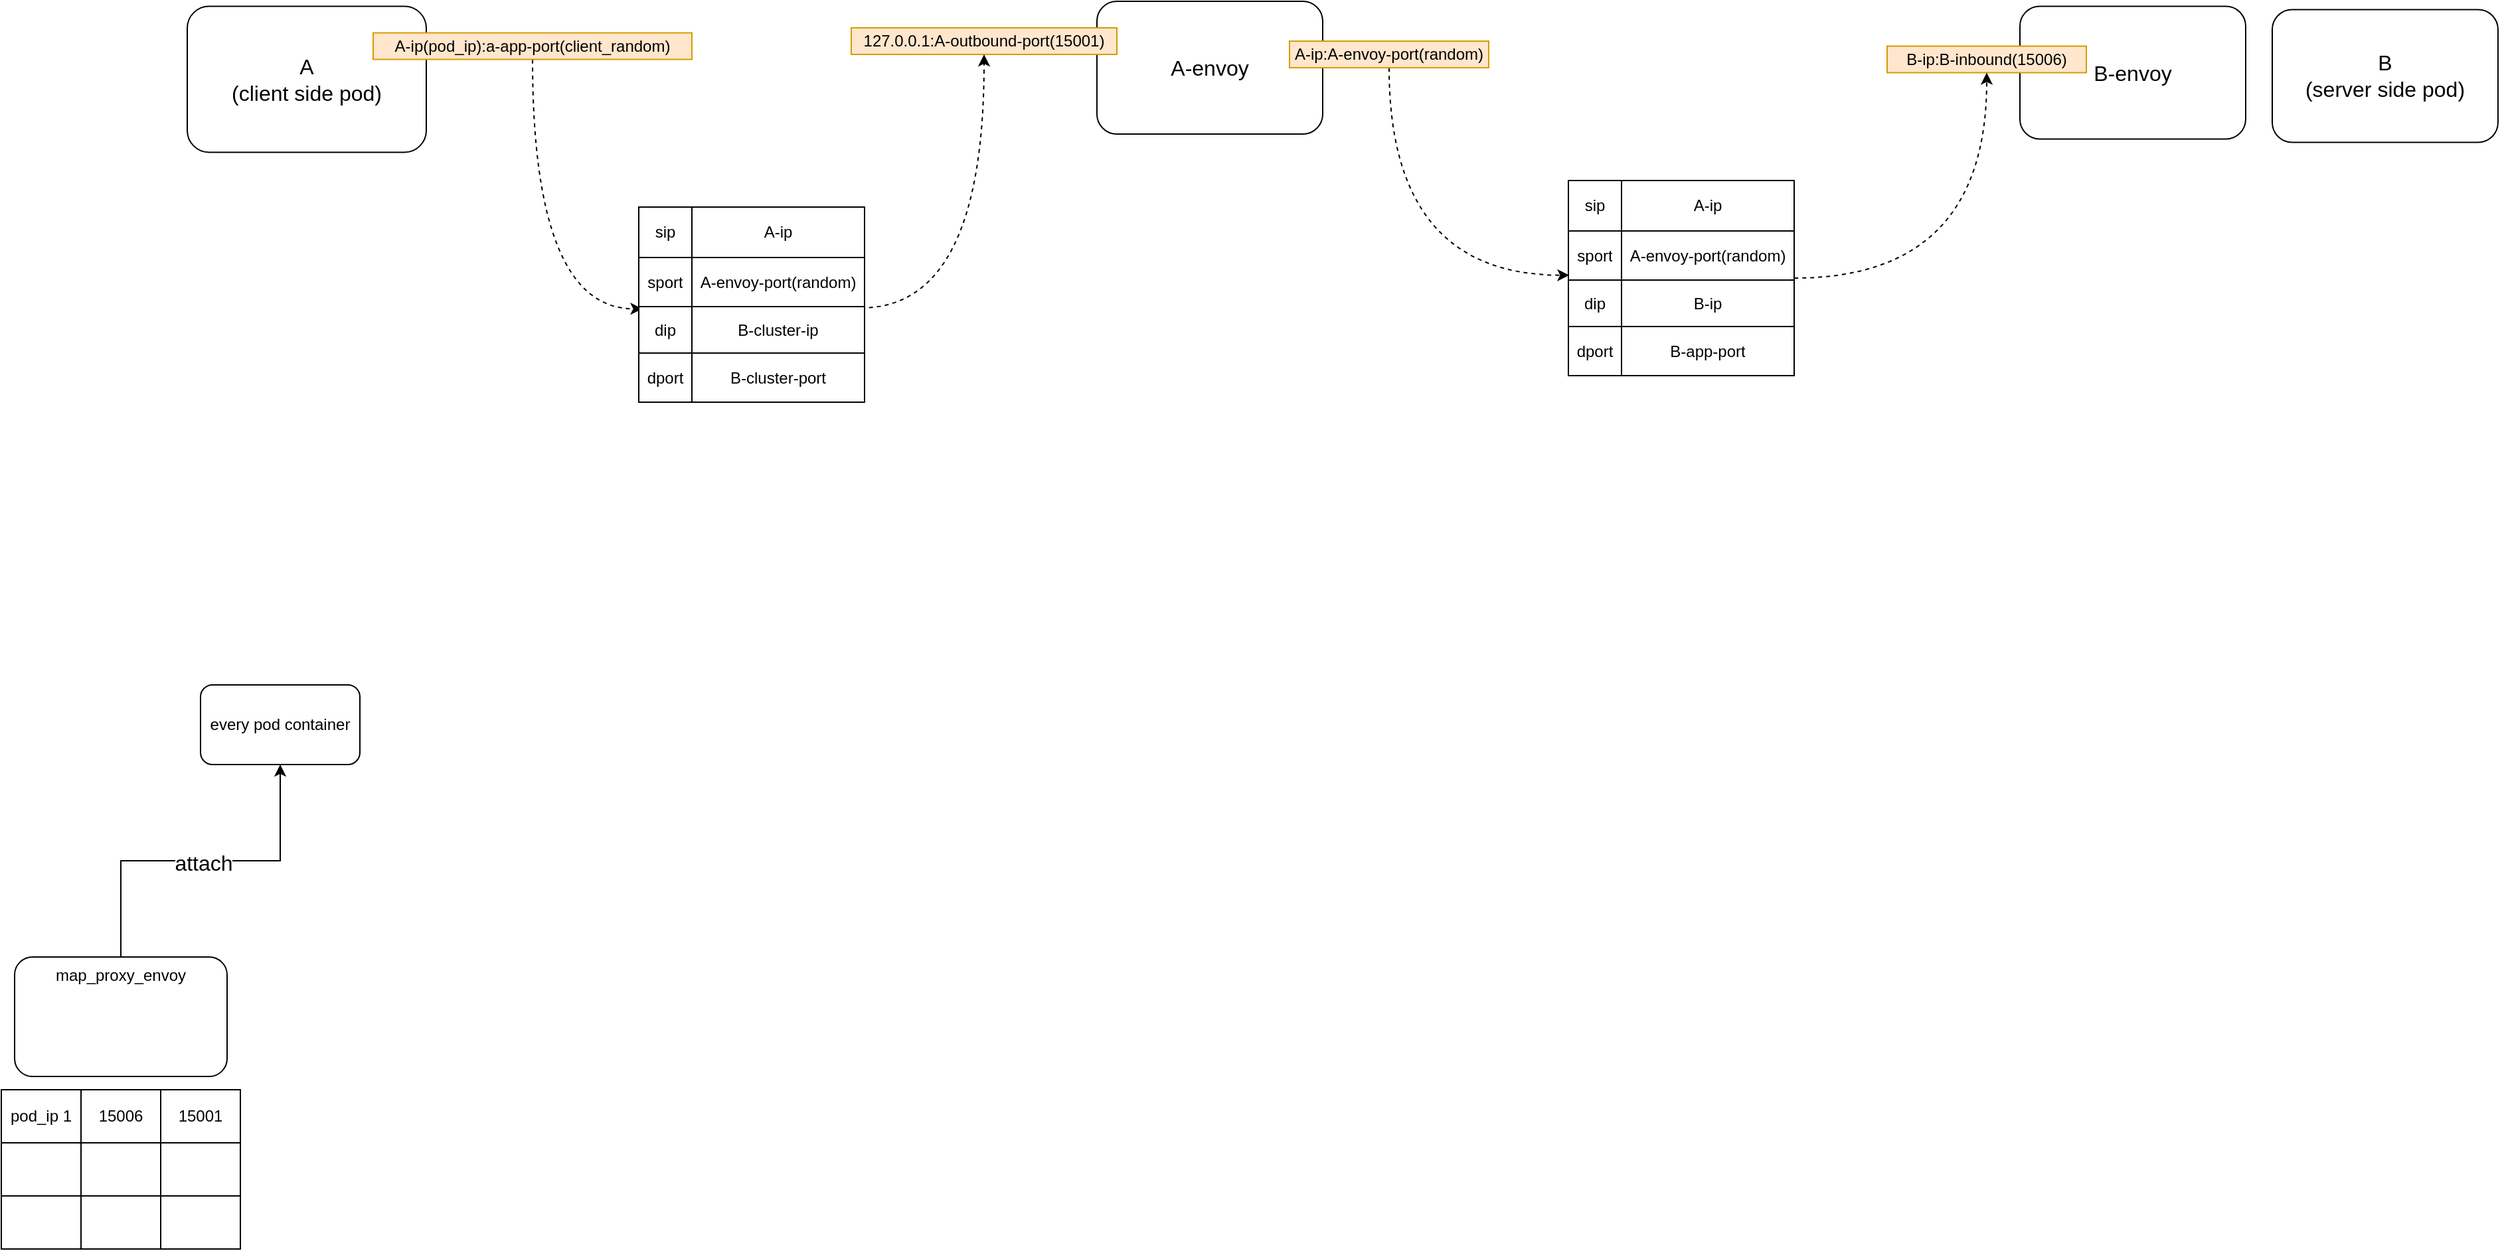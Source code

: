 <mxfile version="14.4.2" type="github">
  <diagram id="WjnGfr5tVi61NtXpP59C" name="Page-1">
    <mxGraphModel dx="782" dy="475" grid="1" gridSize="10" guides="1" tooltips="1" connect="1" arrows="1" fold="1" page="1" pageScale="1" pageWidth="850" pageHeight="1100" math="0" shadow="0">
      <root>
        <mxCell id="0" />
        <mxCell id="1" parent="0" />
        <mxCell id="U9tyx0Pv49cAf20qMsl--39" value="A-envoy" style="rounded=1;whiteSpace=wrap;html=1;fontSize=16;" vertex="1" parent="1">
          <mxGeometry x="1055" y="95" width="170" height="100" as="geometry" />
        </mxCell>
        <mxCell id="U9tyx0Pv49cAf20qMsl--1" value="every pod container" style="rounded=1;whiteSpace=wrap;html=1;" vertex="1" parent="1">
          <mxGeometry x="380" y="610" width="120" height="60" as="geometry" />
        </mxCell>
        <mxCell id="U9tyx0Pv49cAf20qMsl--3" style="edgeStyle=orthogonalEdgeStyle;rounded=0;orthogonalLoop=1;jettySize=auto;html=1;entryX=0.5;entryY=1;entryDx=0;entryDy=0;exitX=0.5;exitY=0;exitDx=0;exitDy=0;" edge="1" parent="1" source="U9tyx0Pv49cAf20qMsl--5" target="U9tyx0Pv49cAf20qMsl--1">
          <mxGeometry relative="1" as="geometry">
            <mxPoint x="290" y="785" as="sourcePoint" />
          </mxGeometry>
        </mxCell>
        <mxCell id="U9tyx0Pv49cAf20qMsl--4" value="attach" style="edgeLabel;html=1;align=center;verticalAlign=middle;resizable=0;points=[];fontSize=16;" vertex="1" connectable="0" parent="U9tyx0Pv49cAf20qMsl--3">
          <mxGeometry x="0.257" y="-1" relative="1" as="geometry">
            <mxPoint x="-32" as="offset" />
          </mxGeometry>
        </mxCell>
        <mxCell id="U9tyx0Pv49cAf20qMsl--5" value="map_proxy_envoy" style="rounded=1;whiteSpace=wrap;html=1;verticalAlign=top;" vertex="1" parent="1">
          <mxGeometry x="240" y="815" width="160" height="90" as="geometry" />
        </mxCell>
        <mxCell id="U9tyx0Pv49cAf20qMsl--21" value="" style="shape=table;html=1;whiteSpace=wrap;startSize=0;container=1;collapsible=0;childLayout=tableLayout;" vertex="1" parent="1">
          <mxGeometry x="230" y="915" width="180" height="120" as="geometry" />
        </mxCell>
        <mxCell id="U9tyx0Pv49cAf20qMsl--22" value="" style="shape=partialRectangle;html=1;whiteSpace=wrap;collapsible=0;dropTarget=0;pointerEvents=0;fillColor=none;top=0;left=0;bottom=0;right=0;points=[[0,0.5],[1,0.5]];portConstraint=eastwest;" vertex="1" parent="U9tyx0Pv49cAf20qMsl--21">
          <mxGeometry width="180" height="40" as="geometry" />
        </mxCell>
        <mxCell id="U9tyx0Pv49cAf20qMsl--23" value="pod_ip 1" style="shape=partialRectangle;html=1;whiteSpace=wrap;connectable=0;overflow=hidden;fillColor=none;top=0;left=0;bottom=0;right=0;" vertex="1" parent="U9tyx0Pv49cAf20qMsl--22">
          <mxGeometry width="60" height="40" as="geometry" />
        </mxCell>
        <mxCell id="U9tyx0Pv49cAf20qMsl--24" value="15006" style="shape=partialRectangle;html=1;whiteSpace=wrap;connectable=0;overflow=hidden;fillColor=none;top=0;left=0;bottom=0;right=0;" vertex="1" parent="U9tyx0Pv49cAf20qMsl--22">
          <mxGeometry x="60" width="60" height="40" as="geometry" />
        </mxCell>
        <mxCell id="U9tyx0Pv49cAf20qMsl--25" value="15001" style="shape=partialRectangle;html=1;whiteSpace=wrap;connectable=0;overflow=hidden;fillColor=none;top=0;left=0;bottom=0;right=0;" vertex="1" parent="U9tyx0Pv49cAf20qMsl--22">
          <mxGeometry x="120" width="60" height="40" as="geometry" />
        </mxCell>
        <mxCell id="U9tyx0Pv49cAf20qMsl--26" value="" style="shape=partialRectangle;html=1;whiteSpace=wrap;collapsible=0;dropTarget=0;pointerEvents=0;fillColor=none;top=0;left=0;bottom=0;right=0;points=[[0,0.5],[1,0.5]];portConstraint=eastwest;" vertex="1" parent="U9tyx0Pv49cAf20qMsl--21">
          <mxGeometry y="40" width="180" height="40" as="geometry" />
        </mxCell>
        <mxCell id="U9tyx0Pv49cAf20qMsl--27" value="" style="shape=partialRectangle;html=1;whiteSpace=wrap;connectable=0;overflow=hidden;fillColor=none;top=0;left=0;bottom=0;right=0;" vertex="1" parent="U9tyx0Pv49cAf20qMsl--26">
          <mxGeometry width="60" height="40" as="geometry" />
        </mxCell>
        <mxCell id="U9tyx0Pv49cAf20qMsl--28" value="" style="shape=partialRectangle;html=1;whiteSpace=wrap;connectable=0;overflow=hidden;fillColor=none;top=0;left=0;bottom=0;right=0;" vertex="1" parent="U9tyx0Pv49cAf20qMsl--26">
          <mxGeometry x="60" width="60" height="40" as="geometry" />
        </mxCell>
        <mxCell id="U9tyx0Pv49cAf20qMsl--29" value="" style="shape=partialRectangle;html=1;whiteSpace=wrap;connectable=0;overflow=hidden;fillColor=none;top=0;left=0;bottom=0;right=0;" vertex="1" parent="U9tyx0Pv49cAf20qMsl--26">
          <mxGeometry x="120" width="60" height="40" as="geometry" />
        </mxCell>
        <mxCell id="U9tyx0Pv49cAf20qMsl--30" value="" style="shape=partialRectangle;html=1;whiteSpace=wrap;collapsible=0;dropTarget=0;pointerEvents=0;fillColor=none;top=0;left=0;bottom=0;right=0;points=[[0,0.5],[1,0.5]];portConstraint=eastwest;" vertex="1" parent="U9tyx0Pv49cAf20qMsl--21">
          <mxGeometry y="80" width="180" height="40" as="geometry" />
        </mxCell>
        <mxCell id="U9tyx0Pv49cAf20qMsl--31" value="" style="shape=partialRectangle;html=1;whiteSpace=wrap;connectable=0;overflow=hidden;fillColor=none;top=0;left=0;bottom=0;right=0;" vertex="1" parent="U9tyx0Pv49cAf20qMsl--30">
          <mxGeometry width="60" height="40" as="geometry" />
        </mxCell>
        <mxCell id="U9tyx0Pv49cAf20qMsl--32" value="" style="shape=partialRectangle;html=1;whiteSpace=wrap;connectable=0;overflow=hidden;fillColor=none;top=0;left=0;bottom=0;right=0;" vertex="1" parent="U9tyx0Pv49cAf20qMsl--30">
          <mxGeometry x="60" width="60" height="40" as="geometry" />
        </mxCell>
        <mxCell id="U9tyx0Pv49cAf20qMsl--33" value="" style="shape=partialRectangle;html=1;whiteSpace=wrap;connectable=0;overflow=hidden;fillColor=none;top=0;left=0;bottom=0;right=0;" vertex="1" parent="U9tyx0Pv49cAf20qMsl--30">
          <mxGeometry x="120" width="60" height="40" as="geometry" />
        </mxCell>
        <mxCell id="U9tyx0Pv49cAf20qMsl--34" value="A&lt;br&gt;(client side pod)" style="rounded=1;whiteSpace=wrap;html=1;fontSize=16;" vertex="1" parent="1">
          <mxGeometry x="370" y="98.75" width="180" height="110" as="geometry" />
        </mxCell>
        <mxCell id="U9tyx0Pv49cAf20qMsl--35" value="B&lt;br&gt;(server side pod)" style="rounded=1;whiteSpace=wrap;html=1;fontSize=16;" vertex="1" parent="1">
          <mxGeometry x="1940" y="101.25" width="170" height="100" as="geometry" />
        </mxCell>
        <mxCell id="U9tyx0Pv49cAf20qMsl--72" style="edgeStyle=orthogonalEdgeStyle;curved=1;rounded=0;orthogonalLoop=1;jettySize=auto;html=1;entryX=0.016;entryY=0.048;entryDx=0;entryDy=0;entryPerimeter=0;dashed=1;fontSize=12;" edge="1" parent="1" source="U9tyx0Pv49cAf20qMsl--36" target="U9tyx0Pv49cAf20qMsl--66">
          <mxGeometry relative="1" as="geometry" />
        </mxCell>
        <mxCell id="U9tyx0Pv49cAf20qMsl--36" value="A-ip(pod_ip):a-app-port(client_random)" style="text;html=1;strokeColor=#d79b00;fillColor=#ffe6cc;align=center;verticalAlign=middle;whiteSpace=wrap;rounded=0;fontSize=12;" vertex="1" parent="1">
          <mxGeometry x="510" y="118.75" width="240" height="20" as="geometry" />
        </mxCell>
        <mxCell id="U9tyx0Pv49cAf20qMsl--38" value="127.0.0.1:A-outbound-port(15001)" style="text;html=1;strokeColor=#d79b00;fillColor=#ffe6cc;align=center;verticalAlign=middle;whiteSpace=wrap;rounded=0;fontSize=12;" vertex="1" parent="1">
          <mxGeometry x="870" y="115" width="200" height="20" as="geometry" />
        </mxCell>
        <mxCell id="U9tyx0Pv49cAf20qMsl--40" value="B-envoy" style="rounded=1;whiteSpace=wrap;html=1;fontSize=16;" vertex="1" parent="1">
          <mxGeometry x="1750" y="98.75" width="170" height="100" as="geometry" />
        </mxCell>
        <mxCell id="U9tyx0Pv49cAf20qMsl--41" value="B-ip:B-inbound(15006)" style="text;html=1;strokeColor=#d79b00;fillColor=#ffe6cc;align=center;verticalAlign=middle;whiteSpace=wrap;rounded=0;fontSize=12;" vertex="1" parent="1">
          <mxGeometry x="1650" y="128.75" width="150" height="20" as="geometry" />
        </mxCell>
        <mxCell id="U9tyx0Pv49cAf20qMsl--56" style="edgeStyle=orthogonalEdgeStyle;rounded=0;orthogonalLoop=1;jettySize=auto;html=1;entryX=0.004;entryY=-0.105;entryDx=0;entryDy=0;entryPerimeter=0;fontSize=12;dashed=1;curved=1;" edge="1" parent="1" source="U9tyx0Pv49cAf20qMsl--42" target="U9tyx0Pv49cAf20qMsl--50">
          <mxGeometry relative="1" as="geometry" />
        </mxCell>
        <mxCell id="U9tyx0Pv49cAf20qMsl--42" value="A-ip:A-envoy-port(random)" style="text;html=1;strokeColor=#d79b00;fillColor=#ffe6cc;align=center;verticalAlign=middle;whiteSpace=wrap;rounded=0;fontSize=12;" vertex="1" parent="1">
          <mxGeometry x="1200" y="125" width="150" height="20" as="geometry" />
        </mxCell>
        <mxCell id="U9tyx0Pv49cAf20qMsl--57" style="edgeStyle=orthogonalEdgeStyle;curved=1;rounded=0;orthogonalLoop=1;jettySize=auto;html=1;entryX=0.5;entryY=1;entryDx=0;entryDy=0;dashed=1;fontSize=12;" edge="1" parent="1" source="U9tyx0Pv49cAf20qMsl--43" target="U9tyx0Pv49cAf20qMsl--41">
          <mxGeometry relative="1" as="geometry" />
        </mxCell>
        <mxCell id="U9tyx0Pv49cAf20qMsl--43" value="" style="shape=table;html=1;whiteSpace=wrap;startSize=0;container=1;collapsible=0;childLayout=tableLayout;" vertex="1" parent="1">
          <mxGeometry x="1410" y="230" width="170" height="147" as="geometry" />
        </mxCell>
        <mxCell id="U9tyx0Pv49cAf20qMsl--44" value="" style="shape=partialRectangle;html=1;whiteSpace=wrap;collapsible=0;dropTarget=0;pointerEvents=0;fillColor=none;top=0;left=0;bottom=0;right=0;points=[[0,0.5],[1,0.5]];portConstraint=eastwest;" vertex="1" parent="U9tyx0Pv49cAf20qMsl--43">
          <mxGeometry width="170" height="38" as="geometry" />
        </mxCell>
        <mxCell id="U9tyx0Pv49cAf20qMsl--45" value="sip" style="shape=partialRectangle;html=1;whiteSpace=wrap;connectable=0;overflow=hidden;fillColor=none;top=0;left=0;bottom=0;right=0;" vertex="1" parent="U9tyx0Pv49cAf20qMsl--44">
          <mxGeometry width="40" height="38" as="geometry" />
        </mxCell>
        <mxCell id="U9tyx0Pv49cAf20qMsl--46" value="A-ip" style="shape=partialRectangle;html=1;whiteSpace=wrap;connectable=0;overflow=hidden;fillColor=none;top=0;left=0;bottom=0;right=0;" vertex="1" parent="U9tyx0Pv49cAf20qMsl--44">
          <mxGeometry x="40" width="130" height="38" as="geometry" />
        </mxCell>
        <mxCell id="U9tyx0Pv49cAf20qMsl--47" value="" style="shape=partialRectangle;html=1;whiteSpace=wrap;collapsible=0;dropTarget=0;pointerEvents=0;fillColor=none;top=0;left=0;bottom=0;right=0;points=[[0,0.5],[1,0.5]];portConstraint=eastwest;" vertex="1" parent="U9tyx0Pv49cAf20qMsl--43">
          <mxGeometry y="38" width="170" height="37" as="geometry" />
        </mxCell>
        <mxCell id="U9tyx0Pv49cAf20qMsl--48" value="sport" style="shape=partialRectangle;html=1;whiteSpace=wrap;connectable=0;overflow=hidden;fillColor=none;top=0;left=0;bottom=0;right=0;" vertex="1" parent="U9tyx0Pv49cAf20qMsl--47">
          <mxGeometry width="40" height="37" as="geometry" />
        </mxCell>
        <mxCell id="U9tyx0Pv49cAf20qMsl--49" value="A-envoy-port(random)" style="shape=partialRectangle;html=1;whiteSpace=wrap;connectable=0;overflow=hidden;fillColor=none;top=0;left=0;bottom=0;right=0;" vertex="1" parent="U9tyx0Pv49cAf20qMsl--47">
          <mxGeometry x="40" width="130" height="37" as="geometry" />
        </mxCell>
        <mxCell id="U9tyx0Pv49cAf20qMsl--50" value="" style="shape=partialRectangle;html=1;whiteSpace=wrap;collapsible=0;dropTarget=0;pointerEvents=0;fillColor=none;top=0;left=0;bottom=0;right=0;points=[[0,0.5],[1,0.5]];portConstraint=eastwest;" vertex="1" parent="U9tyx0Pv49cAf20qMsl--43">
          <mxGeometry y="75" width="170" height="35" as="geometry" />
        </mxCell>
        <mxCell id="U9tyx0Pv49cAf20qMsl--51" value="dip" style="shape=partialRectangle;html=1;whiteSpace=wrap;connectable=0;overflow=hidden;fillColor=none;top=0;left=0;bottom=0;right=0;" vertex="1" parent="U9tyx0Pv49cAf20qMsl--50">
          <mxGeometry width="40" height="35" as="geometry" />
        </mxCell>
        <mxCell id="U9tyx0Pv49cAf20qMsl--52" value="B-ip" style="shape=partialRectangle;html=1;whiteSpace=wrap;connectable=0;overflow=hidden;fillColor=none;top=0;left=0;bottom=0;right=0;" vertex="1" parent="U9tyx0Pv49cAf20qMsl--50">
          <mxGeometry x="40" width="130" height="35" as="geometry" />
        </mxCell>
        <mxCell id="U9tyx0Pv49cAf20qMsl--53" value="" style="shape=partialRectangle;html=1;whiteSpace=wrap;collapsible=0;dropTarget=0;pointerEvents=0;fillColor=none;top=0;left=0;bottom=0;right=0;points=[[0,0.5],[1,0.5]];portConstraint=eastwest;" vertex="1" parent="U9tyx0Pv49cAf20qMsl--43">
          <mxGeometry y="110" width="170" height="37" as="geometry" />
        </mxCell>
        <mxCell id="U9tyx0Pv49cAf20qMsl--54" value="dport" style="shape=partialRectangle;html=1;whiteSpace=wrap;connectable=0;overflow=hidden;fillColor=none;top=0;left=0;bottom=0;right=0;" vertex="1" parent="U9tyx0Pv49cAf20qMsl--53">
          <mxGeometry width="40" height="37" as="geometry" />
        </mxCell>
        <mxCell id="U9tyx0Pv49cAf20qMsl--55" value="B-app-port" style="shape=partialRectangle;html=1;whiteSpace=wrap;connectable=0;overflow=hidden;fillColor=none;top=0;left=0;bottom=0;right=0;" vertex="1" parent="U9tyx0Pv49cAf20qMsl--53">
          <mxGeometry x="40" width="130" height="37" as="geometry" />
        </mxCell>
        <mxCell id="U9tyx0Pv49cAf20qMsl--73" style="edgeStyle=orthogonalEdgeStyle;curved=1;rounded=0;orthogonalLoop=1;jettySize=auto;html=1;entryX=0.5;entryY=1;entryDx=0;entryDy=0;dashed=1;fontSize=12;exitX=0.984;exitY=1.027;exitDx=0;exitDy=0;exitPerimeter=0;" edge="1" parent="1" source="U9tyx0Pv49cAf20qMsl--63" target="U9tyx0Pv49cAf20qMsl--38">
          <mxGeometry relative="1" as="geometry">
            <Array as="points">
              <mxPoint x="970" y="326" />
            </Array>
          </mxGeometry>
        </mxCell>
        <mxCell id="U9tyx0Pv49cAf20qMsl--59" value="" style="shape=table;html=1;whiteSpace=wrap;startSize=0;container=1;collapsible=0;childLayout=tableLayout;" vertex="1" parent="1">
          <mxGeometry x="710" y="250" width="170" height="147" as="geometry" />
        </mxCell>
        <mxCell id="U9tyx0Pv49cAf20qMsl--60" value="" style="shape=partialRectangle;html=1;whiteSpace=wrap;collapsible=0;dropTarget=0;pointerEvents=0;fillColor=none;top=0;left=0;bottom=0;right=0;points=[[0,0.5],[1,0.5]];portConstraint=eastwest;" vertex="1" parent="U9tyx0Pv49cAf20qMsl--59">
          <mxGeometry width="170" height="38" as="geometry" />
        </mxCell>
        <mxCell id="U9tyx0Pv49cAf20qMsl--61" value="sip" style="shape=partialRectangle;html=1;whiteSpace=wrap;connectable=0;overflow=hidden;fillColor=none;top=0;left=0;bottom=0;right=0;" vertex="1" parent="U9tyx0Pv49cAf20qMsl--60">
          <mxGeometry width="40" height="38" as="geometry" />
        </mxCell>
        <mxCell id="U9tyx0Pv49cAf20qMsl--62" value="A-ip" style="shape=partialRectangle;html=1;whiteSpace=wrap;connectable=0;overflow=hidden;fillColor=none;top=0;left=0;bottom=0;right=0;" vertex="1" parent="U9tyx0Pv49cAf20qMsl--60">
          <mxGeometry x="40" width="130" height="38" as="geometry" />
        </mxCell>
        <mxCell id="U9tyx0Pv49cAf20qMsl--63" value="" style="shape=partialRectangle;html=1;whiteSpace=wrap;collapsible=0;dropTarget=0;pointerEvents=0;fillColor=none;top=0;left=0;bottom=0;right=0;points=[[0,0.5],[1,0.5]];portConstraint=eastwest;" vertex="1" parent="U9tyx0Pv49cAf20qMsl--59">
          <mxGeometry y="38" width="170" height="37" as="geometry" />
        </mxCell>
        <mxCell id="U9tyx0Pv49cAf20qMsl--64" value="sport" style="shape=partialRectangle;html=1;whiteSpace=wrap;connectable=0;overflow=hidden;fillColor=none;top=0;left=0;bottom=0;right=0;" vertex="1" parent="U9tyx0Pv49cAf20qMsl--63">
          <mxGeometry width="40" height="37" as="geometry" />
        </mxCell>
        <mxCell id="U9tyx0Pv49cAf20qMsl--65" value="A-envoy-port(random)" style="shape=partialRectangle;html=1;whiteSpace=wrap;connectable=0;overflow=hidden;fillColor=none;top=0;left=0;bottom=0;right=0;" vertex="1" parent="U9tyx0Pv49cAf20qMsl--63">
          <mxGeometry x="40" width="130" height="37" as="geometry" />
        </mxCell>
        <mxCell id="U9tyx0Pv49cAf20qMsl--66" value="" style="shape=partialRectangle;html=1;whiteSpace=wrap;collapsible=0;dropTarget=0;pointerEvents=0;fillColor=none;top=0;left=0;bottom=0;right=0;points=[[0,0.5],[1,0.5]];portConstraint=eastwest;" vertex="1" parent="U9tyx0Pv49cAf20qMsl--59">
          <mxGeometry y="75" width="170" height="35" as="geometry" />
        </mxCell>
        <mxCell id="U9tyx0Pv49cAf20qMsl--67" value="dip" style="shape=partialRectangle;html=1;whiteSpace=wrap;connectable=0;overflow=hidden;fillColor=none;top=0;left=0;bottom=0;right=0;" vertex="1" parent="U9tyx0Pv49cAf20qMsl--66">
          <mxGeometry width="40" height="35" as="geometry" />
        </mxCell>
        <mxCell id="U9tyx0Pv49cAf20qMsl--68" value="B-cluster-ip" style="shape=partialRectangle;html=1;whiteSpace=wrap;connectable=0;overflow=hidden;fillColor=none;top=0;left=0;bottom=0;right=0;" vertex="1" parent="U9tyx0Pv49cAf20qMsl--66">
          <mxGeometry x="40" width="130" height="35" as="geometry" />
        </mxCell>
        <mxCell id="U9tyx0Pv49cAf20qMsl--69" value="" style="shape=partialRectangle;html=1;whiteSpace=wrap;collapsible=0;dropTarget=0;pointerEvents=0;fillColor=none;top=0;left=0;bottom=0;right=0;points=[[0,0.5],[1,0.5]];portConstraint=eastwest;" vertex="1" parent="U9tyx0Pv49cAf20qMsl--59">
          <mxGeometry y="110" width="170" height="37" as="geometry" />
        </mxCell>
        <mxCell id="U9tyx0Pv49cAf20qMsl--70" value="dport" style="shape=partialRectangle;html=1;whiteSpace=wrap;connectable=0;overflow=hidden;fillColor=none;top=0;left=0;bottom=0;right=0;" vertex="1" parent="U9tyx0Pv49cAf20qMsl--69">
          <mxGeometry width="40" height="37" as="geometry" />
        </mxCell>
        <mxCell id="U9tyx0Pv49cAf20qMsl--71" value="B-cluster-port" style="shape=partialRectangle;html=1;whiteSpace=wrap;connectable=0;overflow=hidden;fillColor=none;top=0;left=0;bottom=0;right=0;" vertex="1" parent="U9tyx0Pv49cAf20qMsl--69">
          <mxGeometry x="40" width="130" height="37" as="geometry" />
        </mxCell>
      </root>
    </mxGraphModel>
  </diagram>
</mxfile>
